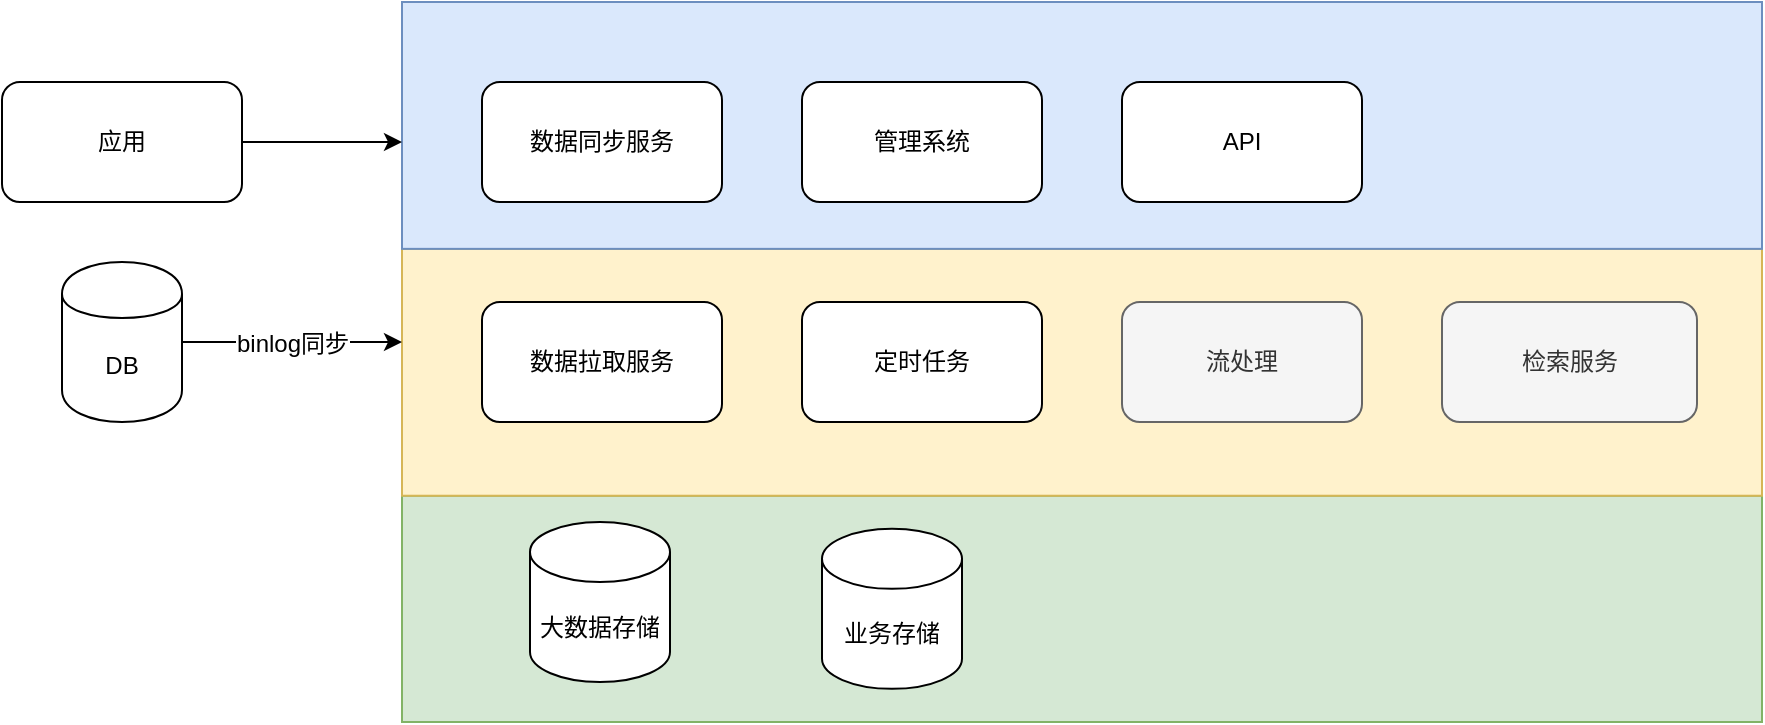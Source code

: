 <mxfile version="14.1.1" type="github">
  <diagram id="cTgDgX14xikcMWw0g8CN" name="第 1 页">
    <mxGraphModel dx="786" dy="462" grid="1" gridSize="10" guides="1" tooltips="1" connect="1" arrows="1" fold="1" page="1" pageScale="1" pageWidth="827" pageHeight="1169" math="0" shadow="0">
      <root>
        <mxCell id="0" />
        <mxCell id="1" parent="0" />
        <mxCell id="xF1rdSyoxAT8YF1817bv-25" value="" style="group;shadow=0;fillColor=#f5f5f5;strokeColor=#666666;fontColor=#333333;" parent="1" vertex="1" connectable="0">
          <mxGeometry x="280" y="120" width="680" height="360" as="geometry" />
        </mxCell>
        <mxCell id="xF1rdSyoxAT8YF1817bv-24" value="" style="rounded=0;whiteSpace=wrap;html=1;fontSize=12;fillColor=#d5e8d4;strokeColor=#82b366;" parent="xF1rdSyoxAT8YF1817bv-25" vertex="1">
          <mxGeometry y="246.857" width="680" height="113.143" as="geometry" />
        </mxCell>
        <mxCell id="xF1rdSyoxAT8YF1817bv-23" value="" style="rounded=0;whiteSpace=wrap;html=1;fontSize=12;fillColor=#fff2cc;strokeColor=#d6b656;" parent="xF1rdSyoxAT8YF1817bv-25" vertex="1">
          <mxGeometry y="123.429" width="680" height="123.429" as="geometry" />
        </mxCell>
        <mxCell id="xF1rdSyoxAT8YF1817bv-9" value="" style="rounded=0;whiteSpace=wrap;html=1;fontSize=12;fillColor=#dae8fc;strokeColor=#6c8ebf;" parent="xF1rdSyoxAT8YF1817bv-25" vertex="1">
          <mxGeometry width="680" height="123.429" as="geometry" />
        </mxCell>
        <mxCell id="xF1rdSyoxAT8YF1817bv-26" value="检索服务" style="rounded=1;whiteSpace=wrap;html=1;fontSize=12;fillColor=#f5f5f5;strokeColor=#666666;fontColor=#333333;" parent="xF1rdSyoxAT8YF1817bv-25" vertex="1">
          <mxGeometry x="520" y="150" width="127.5" height="60" as="geometry" />
        </mxCell>
        <mxCell id="xF1rdSyoxAT8YF1817bv-20" value="业务存储" style="shape=cylinder3;whiteSpace=wrap;html=1;boundedLbl=1;backgroundOutline=1;size=15;fontSize=12;" parent="xF1rdSyoxAT8YF1817bv-25" vertex="1">
          <mxGeometry x="210" y="263.43" width="70" height="80" as="geometry" />
        </mxCell>
        <mxCell id="xF1rdSyoxAT8YF1817bv-3" value="" style="edgeStyle=orthogonalEdgeStyle;rounded=0;orthogonalLoop=1;jettySize=auto;html=1;fontSize=12;" parent="1" source="xF1rdSyoxAT8YF1817bv-1" edge="1">
          <mxGeometry relative="1" as="geometry">
            <mxPoint x="280" y="190" as="targetPoint" />
          </mxGeometry>
        </mxCell>
        <mxCell id="xF1rdSyoxAT8YF1817bv-1" value="应用" style="rounded=1;whiteSpace=wrap;html=1;fontSize=12;" parent="1" vertex="1">
          <mxGeometry x="80" y="160" width="120" height="60" as="geometry" />
        </mxCell>
        <mxCell id="xF1rdSyoxAT8YF1817bv-2" value="数据同步服务" style="whiteSpace=wrap;html=1;rounded=1;fontSize=12;" parent="1" vertex="1">
          <mxGeometry x="320" y="160" width="120" height="60" as="geometry" />
        </mxCell>
        <mxCell id="xF1rdSyoxAT8YF1817bv-8" value="大数据存储" style="shape=cylinder3;whiteSpace=wrap;html=1;boundedLbl=1;backgroundOutline=1;size=15;fontSize=12;" parent="1" vertex="1">
          <mxGeometry x="344" y="380" width="70" height="80" as="geometry" />
        </mxCell>
        <mxCell id="xF1rdSyoxAT8YF1817bv-10" value="管理系统" style="rounded=1;whiteSpace=wrap;html=1;fontSize=12;" parent="1" vertex="1">
          <mxGeometry x="480" y="160" width="120" height="60" as="geometry" />
        </mxCell>
        <mxCell id="xF1rdSyoxAT8YF1817bv-12" value="binlog同步" style="edgeStyle=orthogonalEdgeStyle;rounded=0;orthogonalLoop=1;jettySize=auto;html=1;fontSize=12;exitX=1;exitY=0.5;exitDx=0;exitDy=0;fillColor=#0050ef;" parent="1" source="xF1rdSyoxAT8YF1817bv-15" edge="1">
          <mxGeometry relative="1" as="geometry">
            <mxPoint x="200" y="290" as="sourcePoint" />
            <mxPoint x="280" y="290" as="targetPoint" />
          </mxGeometry>
        </mxCell>
        <mxCell id="xF1rdSyoxAT8YF1817bv-15" value="DB" style="shape=cylinder;whiteSpace=wrap;html=1;boundedLbl=1;backgroundOutline=1;rounded=1;" parent="1" vertex="1">
          <mxGeometry x="110" y="250" width="60" height="80" as="geometry" />
        </mxCell>
        <mxCell id="xF1rdSyoxAT8YF1817bv-18" value="API" style="rounded=1;whiteSpace=wrap;html=1;fontSize=12;" parent="1" vertex="1">
          <mxGeometry x="640" y="160" width="120" height="60" as="geometry" />
        </mxCell>
        <mxCell id="xF1rdSyoxAT8YF1817bv-19" value="数据拉取服务" style="rounded=1;whiteSpace=wrap;html=1;fontSize=12;" parent="1" vertex="1">
          <mxGeometry x="320" y="270" width="120" height="60" as="geometry" />
        </mxCell>
        <mxCell id="xF1rdSyoxAT8YF1817bv-21" value="定时任务" style="rounded=1;whiteSpace=wrap;html=1;fontSize=12;" parent="1" vertex="1">
          <mxGeometry x="480" y="270" width="120" height="60" as="geometry" />
        </mxCell>
        <mxCell id="xF1rdSyoxAT8YF1817bv-22" value="流处理" style="rounded=1;whiteSpace=wrap;html=1;fontSize=12;fillColor=#f5f5f5;strokeColor=#666666;fontColor=#333333;" parent="1" vertex="1">
          <mxGeometry x="640" y="270" width="120" height="60" as="geometry" />
        </mxCell>
      </root>
    </mxGraphModel>
  </diagram>
</mxfile>
